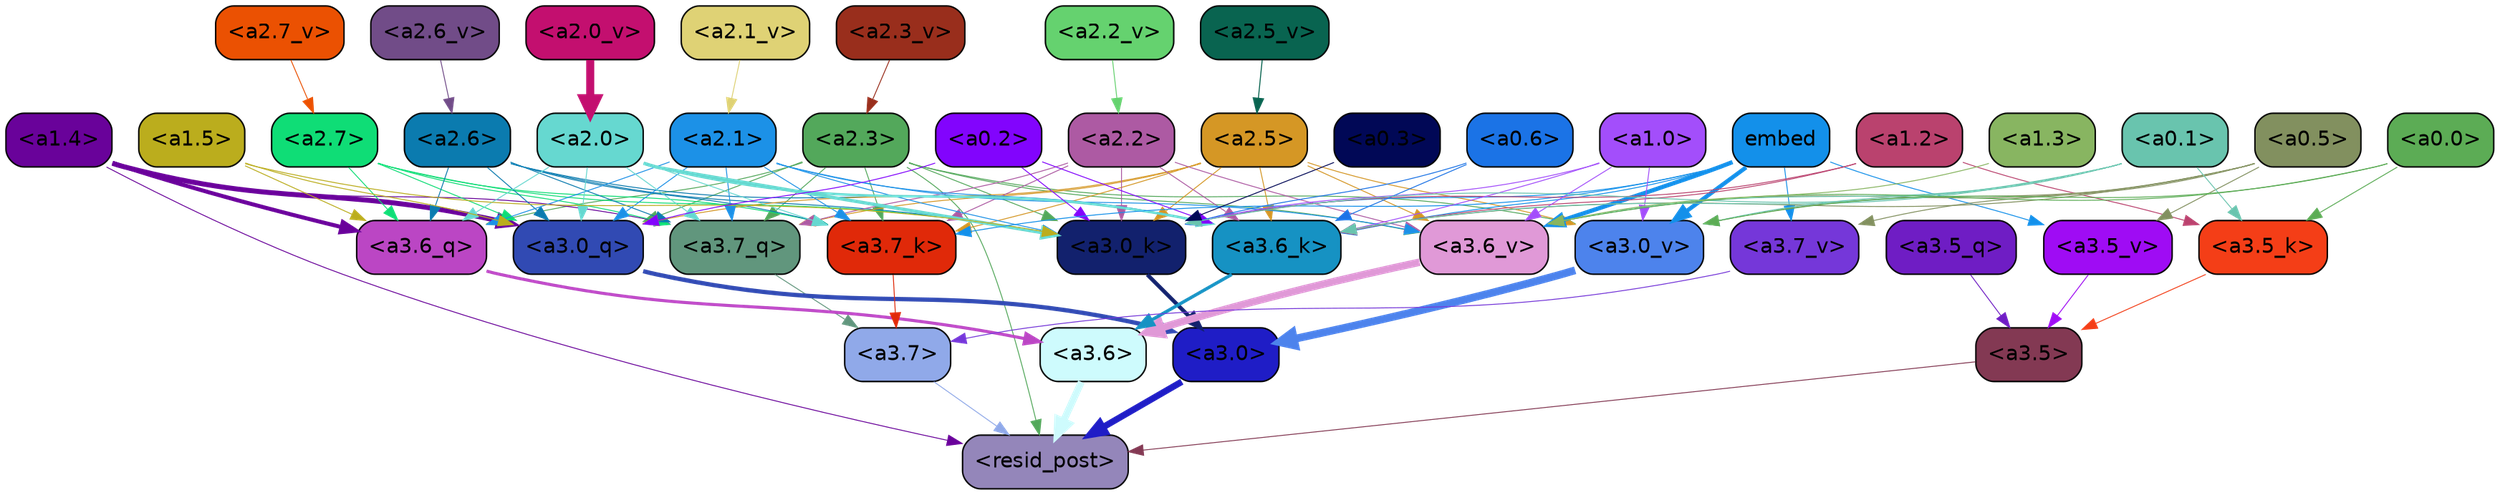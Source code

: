 strict digraph "" {
	graph [bgcolor=transparent,
		layout=dot,
		overlap=false,
		splines=true
	];
	"<a3.7>"	[color=black,
		fillcolor="#90a9e9",
		fontname=Helvetica,
		shape=box,
		style="filled, rounded"];
	"<resid_post>"	[color=black,
		fillcolor="#9486ba",
		fontname=Helvetica,
		shape=box,
		style="filled, rounded"];
	"<a3.7>" -> "<resid_post>"	[color="#90a9e9",
		penwidth=0.6];
	"<a3.6>"	[color=black,
		fillcolor="#cefbfd",
		fontname=Helvetica,
		shape=box,
		style="filled, rounded"];
	"<a3.6>" -> "<resid_post>"	[color="#cefbfd",
		penwidth=4.646730065345764];
	"<a3.5>"	[color=black,
		fillcolor="#833953",
		fontname=Helvetica,
		shape=box,
		style="filled, rounded"];
	"<a3.5>" -> "<resid_post>"	[color="#833953",
		penwidth=0.6];
	"<a3.0>"	[color=black,
		fillcolor="#1f1dc6",
		fontname=Helvetica,
		shape=box,
		style="filled, rounded"];
	"<a3.0>" -> "<resid_post>"	[color="#1f1dc6",
		penwidth=4.323132634162903];
	"<a2.3>"	[color=black,
		fillcolor="#53a85b",
		fontname=Helvetica,
		shape=box,
		style="filled, rounded"];
	"<a2.3>" -> "<resid_post>"	[color="#53a85b",
		penwidth=0.6];
	"<a3.7_q>"	[color=black,
		fillcolor="#61967d",
		fontname=Helvetica,
		shape=box,
		style="filled, rounded"];
	"<a2.3>" -> "<a3.7_q>"	[color="#53a85b",
		penwidth=0.6];
	"<a3.6_q>"	[color=black,
		fillcolor="#bb46c4",
		fontname=Helvetica,
		shape=box,
		style="filled, rounded"];
	"<a2.3>" -> "<a3.6_q>"	[color="#53a85b",
		penwidth=0.6];
	"<a3.0_q>"	[color=black,
		fillcolor="#314ab3",
		fontname=Helvetica,
		shape=box,
		style="filled, rounded"];
	"<a2.3>" -> "<a3.0_q>"	[color="#53a85b",
		penwidth=0.6];
	"<a3.7_k>"	[color=black,
		fillcolor="#e02909",
		fontname=Helvetica,
		shape=box,
		style="filled, rounded"];
	"<a2.3>" -> "<a3.7_k>"	[color="#53a85b",
		penwidth=0.6];
	"<a3.0_k>"	[color=black,
		fillcolor="#12216d",
		fontname=Helvetica,
		shape=box,
		style="filled, rounded"];
	"<a2.3>" -> "<a3.0_k>"	[color="#53a85b",
		penwidth=0.6];
	"<a3.6_v>"	[color=black,
		fillcolor="#e099d7",
		fontname=Helvetica,
		shape=box,
		style="filled, rounded"];
	"<a2.3>" -> "<a3.6_v>"	[color="#53a85b",
		penwidth=0.6];
	"<a3.0_v>"	[color=black,
		fillcolor="#4d83ec",
		fontname=Helvetica,
		shape=box,
		style="filled, rounded"];
	"<a2.3>" -> "<a3.0_v>"	[color="#53a85b",
		penwidth=0.6];
	"<a1.4>"	[color=black,
		fillcolor="#69029a",
		fontname=Helvetica,
		shape=box,
		style="filled, rounded"];
	"<a1.4>" -> "<resid_post>"	[color="#69029a",
		penwidth=0.6];
	"<a1.4>" -> "<a3.7_q>"	[color="#69029a",
		penwidth=0.6];
	"<a1.4>" -> "<a3.6_q>"	[color="#69029a",
		penwidth=2.700703263282776];
	"<a1.4>" -> "<a3.0_q>"	[color="#69029a",
		penwidth=3.34255850315094];
	"<a3.7_q>" -> "<a3.7>"	[color="#61967d",
		penwidth=0.6];
	"<a3.6_q>" -> "<a3.6>"	[color="#bb46c4",
		penwidth=2.03758105635643];
	"<a3.5_q>"	[color=black,
		fillcolor="#6f1dc4",
		fontname=Helvetica,
		shape=box,
		style="filled, rounded"];
	"<a3.5_q>" -> "<a3.5>"	[color="#6f1dc4",
		penwidth=0.6];
	"<a3.0_q>" -> "<a3.0>"	[color="#314ab3",
		penwidth=2.8638100624084473];
	"<a3.7_k>" -> "<a3.7>"	[color="#e02909",
		penwidth=0.6];
	"<a3.6_k>"	[color=black,
		fillcolor="#1692c3",
		fontname=Helvetica,
		shape=box,
		style="filled, rounded"];
	"<a3.6_k>" -> "<a3.6>"	[color="#1692c3",
		penwidth=2.174198240041733];
	"<a3.5_k>"	[color=black,
		fillcolor="#f43e17",
		fontname=Helvetica,
		shape=box,
		style="filled, rounded"];
	"<a3.5_k>" -> "<a3.5>"	[color="#f43e17",
		penwidth=0.6];
	"<a3.0_k>" -> "<a3.0>"	[color="#12216d",
		penwidth=2.6274144649505615];
	"<a3.7_v>"	[color=black,
		fillcolor="#7537d9",
		fontname=Helvetica,
		shape=box,
		style="filled, rounded"];
	"<a3.7_v>" -> "<a3.7>"	[color="#7537d9",
		penwidth=0.6];
	"<a3.6_v>" -> "<a3.6>"	[color="#e099d7",
		penwidth=5.002329230308533];
	"<a3.5_v>"	[color=black,
		fillcolor="#9f0cf4",
		fontname=Helvetica,
		shape=box,
		style="filled, rounded"];
	"<a3.5_v>" -> "<a3.5>"	[color="#9f0cf4",
		penwidth=0.6];
	"<a3.0_v>" -> "<a3.0>"	[color="#4d83ec",
		penwidth=5.188832879066467];
	"<a2.7>"	[color=black,
		fillcolor="#0fdd76",
		fontname=Helvetica,
		shape=box,
		style="filled, rounded"];
	"<a2.7>" -> "<a3.7_q>"	[color="#0fdd76",
		penwidth=0.6];
	"<a2.7>" -> "<a3.6_q>"	[color="#0fdd76",
		penwidth=0.6];
	"<a2.7>" -> "<a3.0_q>"	[color="#0fdd76",
		penwidth=0.6];
	"<a2.7>" -> "<a3.7_k>"	[color="#0fdd76",
		penwidth=0.6];
	"<a2.7>" -> "<a3.0_k>"	[color="#0fdd76",
		penwidth=0.6];
	"<a2.6>"	[color=black,
		fillcolor="#0b7baf",
		fontname=Helvetica,
		shape=box,
		style="filled, rounded"];
	"<a2.6>" -> "<a3.7_q>"	[color="#0b7baf",
		penwidth=0.6];
	"<a2.6>" -> "<a3.6_q>"	[color="#0b7baf",
		penwidth=0.6];
	"<a2.6>" -> "<a3.0_q>"	[color="#0b7baf",
		penwidth=0.6];
	"<a2.6>" -> "<a3.7_k>"	[color="#0b7baf",
		penwidth=0.6];
	"<a2.6>" -> "<a3.6_k>"	[color="#0b7baf",
		penwidth=0.6];
	"<a2.6>" -> "<a3.0_k>"	[color="#0b7baf",
		penwidth=0.6];
	"<a2.5>"	[color=black,
		fillcolor="#d59725",
		fontname=Helvetica,
		shape=box,
		style="filled, rounded"];
	"<a2.5>" -> "<a3.7_q>"	[color="#d59725",
		penwidth=0.6];
	"<a2.5>" -> "<a3.0_q>"	[color="#d59725",
		penwidth=0.6];
	"<a2.5>" -> "<a3.7_k>"	[color="#d59725",
		penwidth=0.6];
	"<a2.5>" -> "<a3.6_k>"	[color="#d59725",
		penwidth=0.6];
	"<a2.5>" -> "<a3.0_k>"	[color="#d59725",
		penwidth=0.6];
	"<a2.5>" -> "<a3.6_v>"	[color="#d59725",
		penwidth=0.6];
	"<a2.5>" -> "<a3.0_v>"	[color="#d59725",
		penwidth=0.6];
	"<a2.2>"	[color=black,
		fillcolor="#ad5aa3",
		fontname=Helvetica,
		shape=box,
		style="filled, rounded"];
	"<a2.2>" -> "<a3.7_q>"	[color="#ad5aa3",
		penwidth=0.6];
	"<a2.2>" -> "<a3.7_k>"	[color="#ad5aa3",
		penwidth=0.6];
	"<a2.2>" -> "<a3.6_k>"	[color="#ad5aa3",
		penwidth=0.6];
	"<a2.2>" -> "<a3.0_k>"	[color="#ad5aa3",
		penwidth=0.6];
	"<a2.2>" -> "<a3.6_v>"	[color="#ad5aa3",
		penwidth=0.6];
	"<a2.1>"	[color=black,
		fillcolor="#1c91e7",
		fontname=Helvetica,
		shape=box,
		style="filled, rounded"];
	"<a2.1>" -> "<a3.7_q>"	[color="#1c91e7",
		penwidth=0.6];
	"<a2.1>" -> "<a3.6_q>"	[color="#1c91e7",
		penwidth=0.6];
	"<a2.1>" -> "<a3.0_q>"	[color="#1c91e7",
		penwidth=0.6];
	"<a2.1>" -> "<a3.7_k>"	[color="#1c91e7",
		penwidth=0.6];
	"<a2.1>" -> "<a3.6_k>"	[color="#1c91e7",
		penwidth=0.6];
	"<a2.1>" -> "<a3.0_k>"	[color="#1c91e7",
		penwidth=0.6];
	"<a2.1>" -> "<a3.6_v>"	[color="#1c91e7",
		penwidth=0.6];
	"<a2.0>"	[color=black,
		fillcolor="#66d8d0",
		fontname=Helvetica,
		shape=box,
		style="filled, rounded"];
	"<a2.0>" -> "<a3.7_q>"	[color="#66d8d0",
		penwidth=0.6];
	"<a2.0>" -> "<a3.6_q>"	[color="#66d8d0",
		penwidth=0.6];
	"<a2.0>" -> "<a3.0_q>"	[color="#66d8d0",
		penwidth=0.6];
	"<a2.0>" -> "<a3.7_k>"	[color="#66d8d0",
		penwidth=0.6];
	"<a2.0>" -> "<a3.6_k>"	[color="#66d8d0",
		penwidth=1.6454488784074783];
	"<a2.0>" -> "<a3.0_k>"	[color="#66d8d0",
		penwidth=2.2218968719244003];
	"<a1.5>"	[color=black,
		fillcolor="#bbad1d",
		fontname=Helvetica,
		shape=box,
		style="filled, rounded"];
	"<a1.5>" -> "<a3.6_q>"	[color="#bbad1d",
		penwidth=0.6];
	"<a1.5>" -> "<a3.0_q>"	[color="#bbad1d",
		penwidth=0.6];
	"<a1.5>" -> "<a3.0_k>"	[color="#bbad1d",
		penwidth=0.6];
	"<a0.2>"	[color=black,
		fillcolor="#8204fd",
		fontname=Helvetica,
		shape=box,
		style="filled, rounded"];
	"<a0.2>" -> "<a3.0_q>"	[color="#8204fd",
		penwidth=0.6];
	"<a0.2>" -> "<a3.6_k>"	[color="#8204fd",
		penwidth=0.6];
	"<a0.2>" -> "<a3.0_k>"	[color="#8204fd",
		penwidth=0.6];
	embed	[color=black,
		fillcolor="#1390ea",
		fontname=Helvetica,
		shape=box,
		style="filled, rounded"];
	embed -> "<a3.7_k>"	[color="#1390ea",
		penwidth=0.6];
	embed -> "<a3.6_k>"	[color="#1390ea",
		penwidth=0.6];
	embed -> "<a3.0_k>"	[color="#1390ea",
		penwidth=0.6];
	embed -> "<a3.7_v>"	[color="#1390ea",
		penwidth=0.6];
	embed -> "<a3.6_v>"	[color="#1390ea",
		penwidth=2.8301228284835815];
	embed -> "<a3.5_v>"	[color="#1390ea",
		penwidth=0.6];
	embed -> "<a3.0_v>"	[color="#1390ea",
		penwidth=2.7660785913467407];
	"<a1.2>"	[color=black,
		fillcolor="#ba426e",
		fontname=Helvetica,
		shape=box,
		style="filled, rounded"];
	"<a1.2>" -> "<a3.6_k>"	[color="#ba426e",
		penwidth=0.6];
	"<a1.2>" -> "<a3.5_k>"	[color="#ba426e",
		penwidth=0.6];
	"<a1.2>" -> "<a3.0_k>"	[color="#ba426e",
		penwidth=0.6];
	"<a1.0>"	[color=black,
		fillcolor="#a34efb",
		fontname=Helvetica,
		shape=box,
		style="filled, rounded"];
	"<a1.0>" -> "<a3.6_k>"	[color="#a34efb",
		penwidth=0.6];
	"<a1.0>" -> "<a3.0_k>"	[color="#a34efb",
		penwidth=0.6];
	"<a1.0>" -> "<a3.6_v>"	[color="#a34efb",
		penwidth=0.6];
	"<a1.0>" -> "<a3.0_v>"	[color="#a34efb",
		penwidth=0.6];
	"<a0.6>"	[color=black,
		fillcolor="#1b73e6",
		fontname=Helvetica,
		shape=box,
		style="filled, rounded"];
	"<a0.6>" -> "<a3.6_k>"	[color="#1b73e6",
		penwidth=0.6];
	"<a0.6>" -> "<a3.0_k>"	[color="#1b73e6",
		penwidth=0.6];
	"<a0.5>"	[color=black,
		fillcolor="#82905f",
		fontname=Helvetica,
		shape=box,
		style="filled, rounded"];
	"<a0.5>" -> "<a3.6_k>"	[color="#82905f",
		penwidth=0.6];
	"<a0.5>" -> "<a3.7_v>"	[color="#82905f",
		penwidth=0.6];
	"<a0.5>" -> "<a3.6_v>"	[color="#82905f",
		penwidth=0.6];
	"<a0.5>" -> "<a3.5_v>"	[color="#82905f",
		penwidth=0.6];
	"<a0.5>" -> "<a3.0_v>"	[color="#82905f",
		penwidth=0.6124261617660522];
	"<a0.1>"	[color=black,
		fillcolor="#69c4ae",
		fontname=Helvetica,
		shape=box,
		style="filled, rounded"];
	"<a0.1>" -> "<a3.6_k>"	[color="#69c4ae",
		penwidth=0.6];
	"<a0.1>" -> "<a3.5_k>"	[color="#69c4ae",
		penwidth=0.6];
	"<a0.1>" -> "<a3.0_k>"	[color="#69c4ae",
		penwidth=0.6];
	"<a0.1>" -> "<a3.6_v>"	[color="#69c4ae",
		penwidth=0.6];
	"<a0.1>" -> "<a3.0_v>"	[color="#69c4ae",
		penwidth=0.6];
	"<a0.0>"	[color=black,
		fillcolor="#5cac55",
		fontname=Helvetica,
		shape=box,
		style="filled, rounded"];
	"<a0.0>" -> "<a3.5_k>"	[color="#5cac55",
		penwidth=0.6];
	"<a0.0>" -> "<a3.6_v>"	[color="#5cac55",
		penwidth=0.6];
	"<a0.0>" -> "<a3.0_v>"	[color="#5cac55",
		penwidth=0.6];
	"<a0.3>"	[color=black,
		fillcolor="#010856",
		fontname=Helvetica,
		shape=box,
		style="filled, rounded"];
	"<a0.3>" -> "<a3.0_k>"	[color="#010856",
		penwidth=0.6];
	"<a1.3>"	[color=black,
		fillcolor="#88b561",
		fontname=Helvetica,
		shape=box,
		style="filled, rounded"];
	"<a1.3>" -> "<a3.6_v>"	[color="#88b561",
		penwidth=0.6];
	"<a2.7_v>"	[color=black,
		fillcolor="#eb5102",
		fontname=Helvetica,
		shape=box,
		style="filled, rounded"];
	"<a2.7_v>" -> "<a2.7>"	[color="#eb5102",
		penwidth=0.6];
	"<a2.6_v>"	[color=black,
		fillcolor="#714c88",
		fontname=Helvetica,
		shape=box,
		style="filled, rounded"];
	"<a2.6_v>" -> "<a2.6>"	[color="#714c88",
		penwidth=0.6];
	"<a2.5_v>"	[color=black,
		fillcolor="#096450",
		fontname=Helvetica,
		shape=box,
		style="filled, rounded"];
	"<a2.5_v>" -> "<a2.5>"	[color="#096450",
		penwidth=0.6657319068908691];
	"<a2.3_v>"	[color=black,
		fillcolor="#992e1c",
		fontname=Helvetica,
		shape=box,
		style="filled, rounded"];
	"<a2.3_v>" -> "<a2.3>"	[color="#992e1c",
		penwidth=0.6];
	"<a2.2_v>"	[color=black,
		fillcolor="#65d26f",
		fontname=Helvetica,
		shape=box,
		style="filled, rounded"];
	"<a2.2_v>" -> "<a2.2>"	[color="#65d26f",
		penwidth=0.6];
	"<a2.1_v>"	[color=black,
		fillcolor="#dfd275",
		fontname=Helvetica,
		shape=box,
		style="filled, rounded"];
	"<a2.1_v>" -> "<a2.1>"	[color="#dfd275",
		penwidth=0.6];
	"<a2.0_v>"	[color=black,
		fillcolor="#c30f6f",
		fontname=Helvetica,
		shape=box,
		style="filled, rounded"];
	"<a2.0_v>" -> "<a2.0>"	[color="#c30f6f",
		penwidth=5.380099236965179];
}
